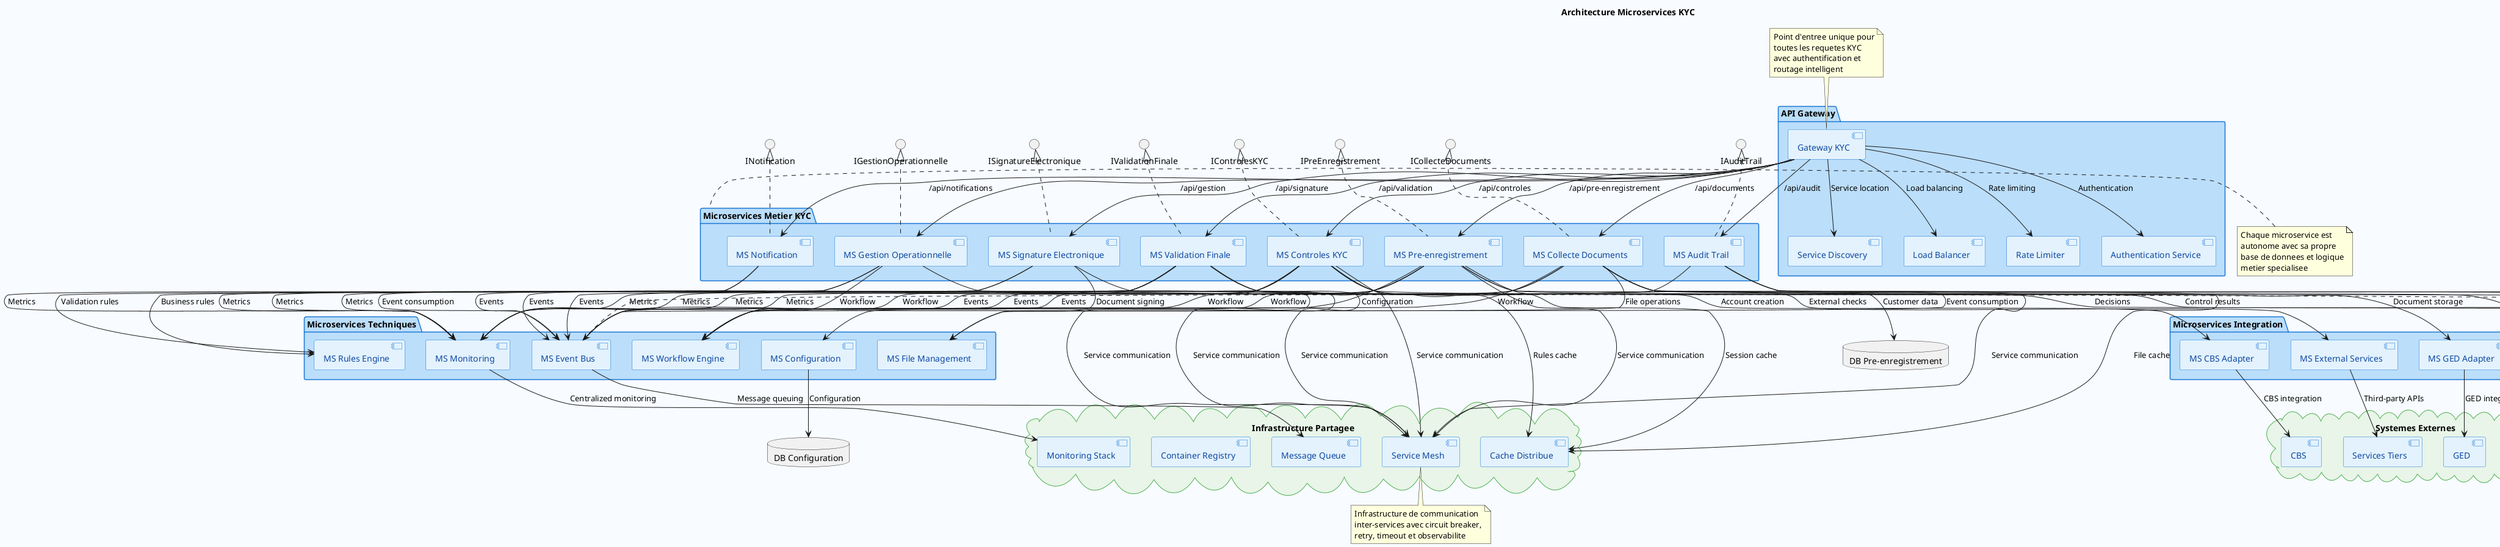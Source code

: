 @startuml ArchitectureMicroservicesKYC
skinparam backgroundColor #F8FBFF
skinparam componentStyle uml2
skinparam component {
    BackgroundColor #E3F2FD
    BorderColor #1976D2
    FontColor #0D47A1
}
skinparam package {
    BackgroundColor #BBDEFB
    BorderColor #1976D2
}
skinparam cloud {
    BackgroundColor #E8F5E8
    BorderColor #4CAF50
}

title Architecture Microservices KYC

' === API GATEWAY ===
package "API Gateway" {
    [Gateway KYC] as Gateway
    [Service Discovery] as Discovery
    [Load Balancer] as LoadBalancer
    [Rate Limiter] as RateLimit
    [Authentication Service] as AuthSvc
}

' === MICROSERVICES METIER ===
package "Microservices Metier KYC" {
    [MS Pre-enregistrement] as MSPreenr
    [MS Collecte Documents] as MSDocs
    [MS Controles KYC] as MSControles
    [MS Validation Finale] as MSValidation
    [MS Signature Electronique] as MSSignature
    [MS Gestion Operationnelle] as MSGestion
    [MS Notification] as MSNotif
    [MS Audit Trail] as MSAudit
}

' === MICROSERVICES TECHNIQUES ===
package "Microservices Techniques" {
    [MS Configuration] as MSConfig
    [MS Monitoring] as MSMonitoring
    [MS File Management] as MSFile
    [MS Workflow Engine] as MSWorkflow
    [MS Rules Engine] as MSRules
    [MS Event Bus] as MSEventBus
}

' === MICROSERVICES INTEGRATION ===
package "Microservices Integration" {
    [MS CBS Adapter] as MSCBS
    [MS GED Adapter] as MSGED
    [MS External Services] as MSExternal
    [MS CRM Adapter] as MSCRM
    [MS Reporting Adapter] as MSReporting
}

' === BASES DE DONNEES DEDIES ===
database "DB Pre-enregistrement" as DBPreenr
database "DB Documents" as DBDocs
database "DB Controles" as DBControles
database "DB Validation" as DBValidation
database "DB Audit" as DBAudit
database "DB Configuration" as DBConfig

' === INFRASTRUCTURE PARTAGEE ===
cloud "Infrastructure Partagee" {
    [Message Queue] as MQ
    [Cache Distribue] as Cache
    [Service Mesh] as ServiceMesh
    [Container Registry] as Registry
    [Monitoring Stack] as Monitoring
}

' === SYSTEMES EXTERNES ===
cloud "Systemes Externes" {
    [CBS] as ExtCBS
    [GED] as ExtGED
    [Services Tiers] as ExtServices
    [CRM] as ExtCRM
}

' === CONNEXIONS API GATEWAY ===
Gateway --> Discovery : Service location
Gateway --> LoadBalancer : Load balancing
Gateway --> RateLimit : Rate limiting
Gateway --> AuthSvc : Authentication

' === ROUTAGE VERS MICROSERVICES ===
Gateway --> MSPreenr : /api/pre-enregistrement
Gateway --> MSDocs : /api/documents
Gateway --> MSControles : /api/controles
Gateway --> MSValidation : /api/validation
Gateway --> MSSignature : /api/signature
Gateway --> MSGestion : /api/gestion
Gateway --> MSNotif : /api/notifications
Gateway --> MSAudit : /api/audit

' === MICROSERVICES VERS TECHNIQUES ===
MSPreenr --> MSConfig : Configuration
MSPreenr --> MSWorkflow : Workflow
MSPreenr --> MSEventBus : Events

MSDocs --> MSFile : File operations
MSDocs --> MSWorkflow : Workflow
MSDocs --> MSEventBus : Events

MSControles --> MSRules : Business rules
MSControles --> MSWorkflow : Workflow
MSControles --> MSEventBus : Events

MSValidation --> MSRules : Validation rules
MSValidation --> MSWorkflow : Workflow
MSValidation --> MSEventBus : Events

MSSignature --> MSFile : Document signing
MSSignature --> MSEventBus : Events

MSGestion --> MSWorkflow : Workflow
MSGestion --> MSEventBus : Events

MSNotif --> MSEventBus : Event consumption
MSAudit --> MSEventBus : Event consumption

' === MICROSERVICES VERS INTEGRATION ===
MSPreenr --> MSCRM : Customer data
MSValidation --> MSCBS : Account creation
MSDocs --> MSGED : Document storage
MSControles --> MSExternal : External checks
MSAudit --> MSReporting : Audit reports

' === MICROSERVICES VERS DONNEES ===
MSPreenr --> DBPreenr : Customer data
MSDocs --> DBDocs : Document metadata
MSControles --> DBControles : Control results
MSValidation --> DBValidation : Decisions
MSAudit --> DBAudit : Audit trails
MSConfig --> DBConfig : Configuration

' === INFRASTRUCTURE PARTAGEE ===
MSEventBus --> MQ : Message queuing
MSPreenr --> Cache : Session cache
MSDocs --> Cache : File cache
MSControles --> Cache : Rules cache

' === SERVICE MESH ===
MSPreenr --> ServiceMesh : Service communication
MSDocs --> ServiceMesh : Service communication
MSControles --> ServiceMesh : Service communication
MSValidation --> ServiceMesh : Service communication
MSSignature --> ServiceMesh : Service communication
MSGestion --> ServiceMesh : Service communication

' === MONITORING ===
MSPreenr --> MSMonitoring : Metrics
MSDocs --> MSMonitoring : Metrics
MSControles --> MSMonitoring : Metrics
MSValidation --> MSMonitoring : Metrics
MSSignature --> MSMonitoring : Metrics
MSGestion --> MSMonitoring : Metrics
MSNotif --> MSMonitoring : Metrics
MSAudit --> MSMonitoring : Metrics

MSMonitoring --> Monitoring : Centralized monitoring

' === INTEGRATION EXTERNE ===
MSCBS --> ExtCBS : CBS integration
MSGED --> ExtGED : GED integration
MSExternal --> ExtServices : Third-party APIs
MSCRM --> ExtCRM : CRM integration
MSReporting --> ExtCRM : Reporting

' === INTERFACE DEFINITIONS ===
interface "IPreEnregistrement" as IPreenr
interface "ICollecteDocuments" as IDocs
interface "IControlesKYC" as IControles
interface "IValidationFinale" as IValidation
interface "ISignatureElectronique" as ISignature
interface "IGestionOperationnelle" as IGestion
interface "INotification" as INotif
interface "IAuditTrail" as IAudit

MSPreenr .up.|> IPreenr
MSDocs .up.|> IDocs
MSControles .up.|> IControles
MSValidation .up.|> IValidation
MSSignature .up.|> ISignature
MSGestion .up.|> IGestion
MSNotif .up.|> INotif
MSAudit .up.|> IAudit

note top of Gateway
  Point d'entree unique pour
  toutes les requetes KYC
  avec authentification et
  routage intelligent
end note

note right of MSEventBus
  Bus d'evenements asynchrone
  pour la communication entre
  microservices (Event Sourcing)
end note

note bottom of ServiceMesh
  Infrastructure de communication
  inter-services avec circuit breaker,
  retry, timeout et observabilite
end note

note left of "Microservices Metier KYC"
  Chaque microservice est
  autonome avec sa propre
  base de donnees et logique
  metier specialisee
end note

@enduml

